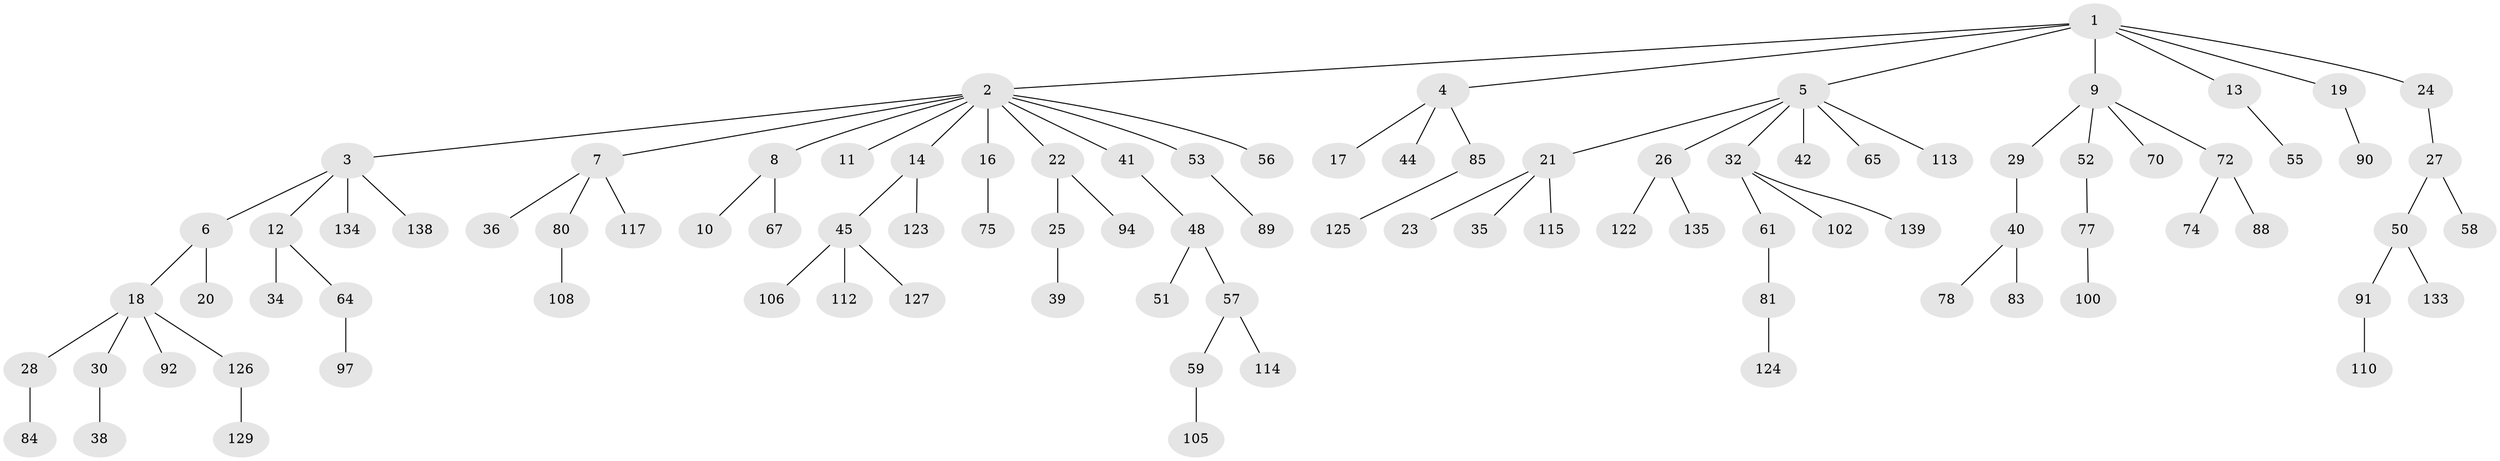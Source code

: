 // original degree distribution, {8: 0.007142857142857143, 9: 0.007142857142857143, 5: 0.02857142857142857, 3: 0.10714285714285714, 6: 0.014285714285714285, 4: 0.07142857142857142, 1: 0.5, 2: 0.2642857142857143}
// Generated by graph-tools (version 1.1) at 2025/42/03/06/25 10:42:04]
// undirected, 95 vertices, 94 edges
graph export_dot {
graph [start="1"]
  node [color=gray90,style=filled];
  1 [super="+49"];
  2 [super="+15"];
  3 [super="+99"];
  4 [super="+37"];
  5 [super="+31"];
  6 [super="+136"];
  7 [super="+96"];
  8 [super="+60"];
  9 [super="+47"];
  10;
  11 [super="+107"];
  12 [super="+82"];
  13;
  14 [super="+63"];
  16 [super="+33"];
  17 [super="+103"];
  18 [super="+120"];
  19;
  20;
  21;
  22 [super="+68"];
  23 [super="+66"];
  24;
  25 [super="+71"];
  26 [super="+62"];
  27 [super="+101"];
  28;
  29;
  30 [super="+73"];
  32 [super="+43"];
  34;
  35 [super="+46"];
  36;
  38;
  39;
  40;
  41;
  42;
  44 [super="+98"];
  45 [super="+54"];
  48;
  50 [super="+87"];
  51 [super="+109"];
  52;
  53;
  55;
  56;
  57;
  58 [super="+86"];
  59 [super="+76"];
  61;
  64 [super="+69"];
  65;
  67;
  70;
  72 [super="+128"];
  74;
  75;
  77 [super="+79"];
  78;
  80 [super="+104"];
  81 [super="+121"];
  83 [super="+131"];
  84 [super="+132"];
  85 [super="+119"];
  88;
  89 [super="+93"];
  90 [super="+95"];
  91 [super="+116"];
  92 [super="+111"];
  94;
  97;
  100 [super="+140"];
  102;
  105 [super="+118"];
  106 [super="+137"];
  108;
  110;
  112;
  113;
  114;
  115;
  117;
  122;
  123;
  124;
  125;
  126 [super="+130"];
  127;
  129;
  133;
  134;
  135;
  138;
  139;
  1 -- 2;
  1 -- 4;
  1 -- 5;
  1 -- 9;
  1 -- 13;
  1 -- 19;
  1 -- 24;
  2 -- 3;
  2 -- 7;
  2 -- 8;
  2 -- 11;
  2 -- 14;
  2 -- 16;
  2 -- 41;
  2 -- 56;
  2 -- 53;
  2 -- 22;
  3 -- 6;
  3 -- 12;
  3 -- 134;
  3 -- 138;
  4 -- 17;
  4 -- 85;
  4 -- 44;
  5 -- 21;
  5 -- 26;
  5 -- 32;
  5 -- 42;
  5 -- 65;
  5 -- 113;
  6 -- 18;
  6 -- 20;
  7 -- 36;
  7 -- 80;
  7 -- 117;
  8 -- 10;
  8 -- 67;
  9 -- 29;
  9 -- 70;
  9 -- 72;
  9 -- 52;
  12 -- 34;
  12 -- 64;
  13 -- 55;
  14 -- 45;
  14 -- 123;
  16 -- 75;
  18 -- 28;
  18 -- 30;
  18 -- 92;
  18 -- 126;
  19 -- 90;
  21 -- 23;
  21 -- 35;
  21 -- 115;
  22 -- 25;
  22 -- 94;
  24 -- 27;
  25 -- 39;
  26 -- 135;
  26 -- 122;
  27 -- 50;
  27 -- 58;
  28 -- 84;
  29 -- 40;
  30 -- 38;
  32 -- 61;
  32 -- 102;
  32 -- 139;
  40 -- 78;
  40 -- 83;
  41 -- 48;
  45 -- 106;
  45 -- 112;
  45 -- 127;
  48 -- 51;
  48 -- 57;
  50 -- 91;
  50 -- 133;
  52 -- 77;
  53 -- 89;
  57 -- 59;
  57 -- 114;
  59 -- 105;
  61 -- 81;
  64 -- 97;
  72 -- 74;
  72 -- 88;
  77 -- 100;
  80 -- 108;
  81 -- 124;
  85 -- 125;
  91 -- 110;
  126 -- 129;
}
